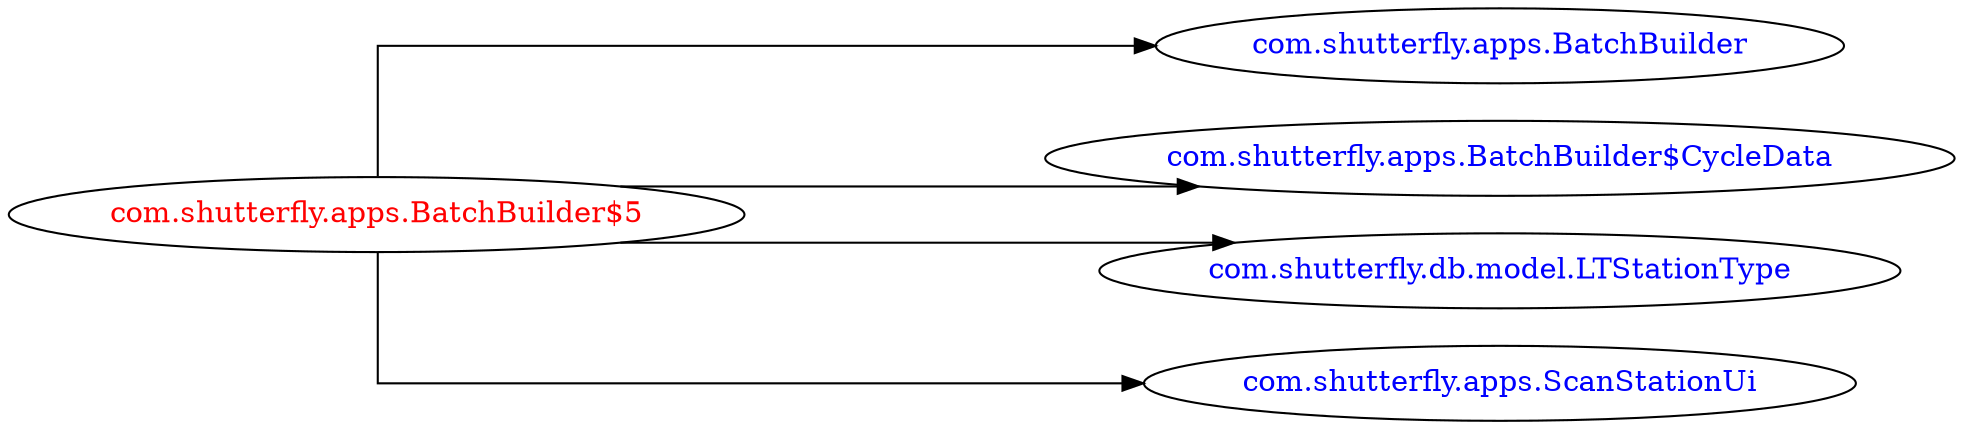 digraph dependencyGraph {
 concentrate=true;
 ranksep="2.0";
 rankdir="LR"; 
 splines="ortho";
"com.shutterfly.apps.BatchBuilder$5" [fontcolor="red"];
"com.shutterfly.apps.BatchBuilder" [ fontcolor="blue" ];
"com.shutterfly.apps.BatchBuilder$5"->"com.shutterfly.apps.BatchBuilder";
"com.shutterfly.apps.BatchBuilder$CycleData" [ fontcolor="blue" ];
"com.shutterfly.apps.BatchBuilder$5"->"com.shutterfly.apps.BatchBuilder$CycleData";
"com.shutterfly.db.model.LTStationType" [ fontcolor="blue" ];
"com.shutterfly.apps.BatchBuilder$5"->"com.shutterfly.db.model.LTStationType";
"com.shutterfly.apps.ScanStationUi" [ fontcolor="blue" ];
"com.shutterfly.apps.BatchBuilder$5"->"com.shutterfly.apps.ScanStationUi";
}
